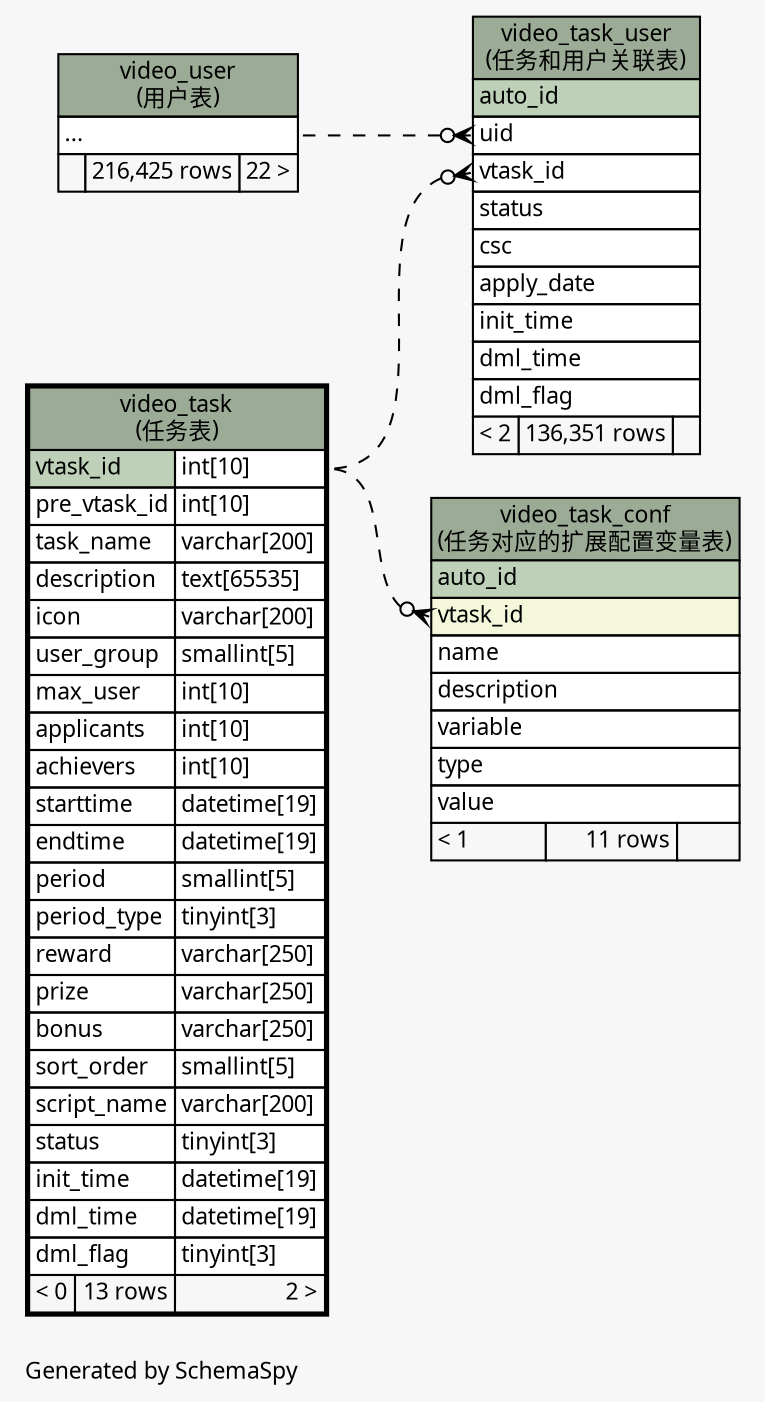 // dot 2.26.0 on Linux 2.6.32-504.3.3.el6.x86_64
// SchemaSpy rev Unknown
digraph "impliedTwoDegreesRelationshipsDiagram" {
  graph [
    rankdir="RL"
    bgcolor="#f7f7f7"
    label="\nGenerated by SchemaSpy"
    labeljust="l"
    nodesep="0.18"
    ranksep="0.46"
    fontname="Microsoft YaHei"
    fontsize="11"
  ];
  node [
    fontname="Microsoft YaHei"
    fontsize="11"
    shape="plaintext"
  ];
  edge [
    arrowsize="0.8"
  ];
  "video_task_conf":"vtask_id":w -> "video_task":"vtask_id.type":e [arrowhead=none dir=back arrowtail=crowodot style=dashed];
  "video_task_user":"uid":w -> "video_user":"elipses":e [arrowhead=none dir=back arrowtail=crowodot style=dashed];
  "video_task_user":"vtask_id":w -> "video_task":"vtask_id.type":e [arrowhead=none dir=back arrowtail=crowodot style=dashed];
  "video_task" [
    label=<
    <TABLE BORDER="2" CELLBORDER="1" CELLSPACING="0" BGCOLOR="#ffffff">
      <TR><TD COLSPAN="3" BGCOLOR="#9bab96" ALIGN="CENTER">video_task<br/>(任务表)</TD></TR>
      <TR><TD PORT="vtask_id" COLSPAN="2" BGCOLOR="#bed1b8" ALIGN="LEFT">vtask_id</TD><TD PORT="vtask_id.type" ALIGN="LEFT">int[10]</TD></TR>
      <TR><TD PORT="pre_vtask_id" COLSPAN="2" ALIGN="LEFT">pre_vtask_id</TD><TD PORT="pre_vtask_id.type" ALIGN="LEFT">int[10]</TD></TR>
      <TR><TD PORT="task_name" COLSPAN="2" ALIGN="LEFT">task_name</TD><TD PORT="task_name.type" ALIGN="LEFT">varchar[200]</TD></TR>
      <TR><TD PORT="description" COLSPAN="2" ALIGN="LEFT">description</TD><TD PORT="description.type" ALIGN="LEFT">text[65535]</TD></TR>
      <TR><TD PORT="icon" COLSPAN="2" ALIGN="LEFT">icon</TD><TD PORT="icon.type" ALIGN="LEFT">varchar[200]</TD></TR>
      <TR><TD PORT="user_group" COLSPAN="2" ALIGN="LEFT">user_group</TD><TD PORT="user_group.type" ALIGN="LEFT">smallint[5]</TD></TR>
      <TR><TD PORT="max_user" COLSPAN="2" ALIGN="LEFT">max_user</TD><TD PORT="max_user.type" ALIGN="LEFT">int[10]</TD></TR>
      <TR><TD PORT="applicants" COLSPAN="2" ALIGN="LEFT">applicants</TD><TD PORT="applicants.type" ALIGN="LEFT">int[10]</TD></TR>
      <TR><TD PORT="achievers" COLSPAN="2" ALIGN="LEFT">achievers</TD><TD PORT="achievers.type" ALIGN="LEFT">int[10]</TD></TR>
      <TR><TD PORT="starttime" COLSPAN="2" ALIGN="LEFT">starttime</TD><TD PORT="starttime.type" ALIGN="LEFT">datetime[19]</TD></TR>
      <TR><TD PORT="endtime" COLSPAN="2" ALIGN="LEFT">endtime</TD><TD PORT="endtime.type" ALIGN="LEFT">datetime[19]</TD></TR>
      <TR><TD PORT="period" COLSPAN="2" ALIGN="LEFT">period</TD><TD PORT="period.type" ALIGN="LEFT">smallint[5]</TD></TR>
      <TR><TD PORT="period_type" COLSPAN="2" ALIGN="LEFT">period_type</TD><TD PORT="period_type.type" ALIGN="LEFT">tinyint[3]</TD></TR>
      <TR><TD PORT="reward" COLSPAN="2" ALIGN="LEFT">reward</TD><TD PORT="reward.type" ALIGN="LEFT">varchar[250]</TD></TR>
      <TR><TD PORT="prize" COLSPAN="2" ALIGN="LEFT">prize</TD><TD PORT="prize.type" ALIGN="LEFT">varchar[250]</TD></TR>
      <TR><TD PORT="bonus" COLSPAN="2" ALIGN="LEFT">bonus</TD><TD PORT="bonus.type" ALIGN="LEFT">varchar[250]</TD></TR>
      <TR><TD PORT="sort_order" COLSPAN="2" ALIGN="LEFT">sort_order</TD><TD PORT="sort_order.type" ALIGN="LEFT">smallint[5]</TD></TR>
      <TR><TD PORT="script_name" COLSPAN="2" ALIGN="LEFT">script_name</TD><TD PORT="script_name.type" ALIGN="LEFT">varchar[200]</TD></TR>
      <TR><TD PORT="status" COLSPAN="2" ALIGN="LEFT">status</TD><TD PORT="status.type" ALIGN="LEFT">tinyint[3]</TD></TR>
      <TR><TD PORT="init_time" COLSPAN="2" ALIGN="LEFT">init_time</TD><TD PORT="init_time.type" ALIGN="LEFT">datetime[19]</TD></TR>
      <TR><TD PORT="dml_time" COLSPAN="2" ALIGN="LEFT">dml_time</TD><TD PORT="dml_time.type" ALIGN="LEFT">datetime[19]</TD></TR>
      <TR><TD PORT="dml_flag" COLSPAN="2" ALIGN="LEFT">dml_flag</TD><TD PORT="dml_flag.type" ALIGN="LEFT">tinyint[3]</TD></TR>
      <TR><TD ALIGN="LEFT" BGCOLOR="#f7f7f7">&lt; 0</TD><TD ALIGN="RIGHT" BGCOLOR="#f7f7f7">13 rows</TD><TD ALIGN="RIGHT" BGCOLOR="#f7f7f7">2 &gt;</TD></TR>
    </TABLE>>
    URL="video_task.html"
    tooltip="video_task"
  ];
  "video_task_conf" [
    label=<
    <TABLE BORDER="0" CELLBORDER="1" CELLSPACING="0" BGCOLOR="#ffffff">
      <TR><TD COLSPAN="3" BGCOLOR="#9bab96" ALIGN="CENTER">video_task_conf<br/>(任务对应的扩展配置变量表)</TD></TR>
      <TR><TD PORT="auto_id" COLSPAN="3" BGCOLOR="#bed1b8" ALIGN="LEFT">auto_id</TD></TR>
      <TR><TD PORT="vtask_id" COLSPAN="3" BGCOLOR="#f4f7da" ALIGN="LEFT">vtask_id</TD></TR>
      <TR><TD PORT="name" COLSPAN="3" ALIGN="LEFT">name</TD></TR>
      <TR><TD PORT="description" COLSPAN="3" ALIGN="LEFT">description</TD></TR>
      <TR><TD PORT="variable" COLSPAN="3" ALIGN="LEFT">variable</TD></TR>
      <TR><TD PORT="type" COLSPAN="3" ALIGN="LEFT">type</TD></TR>
      <TR><TD PORT="value" COLSPAN="3" ALIGN="LEFT">value</TD></TR>
      <TR><TD ALIGN="LEFT" BGCOLOR="#f7f7f7">&lt; 1</TD><TD ALIGN="RIGHT" BGCOLOR="#f7f7f7">11 rows</TD><TD ALIGN="RIGHT" BGCOLOR="#f7f7f7">  </TD></TR>
    </TABLE>>
    URL="video_task_conf.html"
    tooltip="video_task_conf"
  ];
  "video_task_user" [
    label=<
    <TABLE BORDER="0" CELLBORDER="1" CELLSPACING="0" BGCOLOR="#ffffff">
      <TR><TD COLSPAN="3" BGCOLOR="#9bab96" ALIGN="CENTER">video_task_user<br/>(任务和用户关联表)</TD></TR>
      <TR><TD PORT="auto_id" COLSPAN="3" BGCOLOR="#bed1b8" ALIGN="LEFT">auto_id</TD></TR>
      <TR><TD PORT="uid" COLSPAN="3" ALIGN="LEFT">uid</TD></TR>
      <TR><TD PORT="vtask_id" COLSPAN="3" ALIGN="LEFT">vtask_id</TD></TR>
      <TR><TD PORT="status" COLSPAN="3" ALIGN="LEFT">status</TD></TR>
      <TR><TD PORT="csc" COLSPAN="3" ALIGN="LEFT">csc</TD></TR>
      <TR><TD PORT="apply_date" COLSPAN="3" ALIGN="LEFT">apply_date</TD></TR>
      <TR><TD PORT="init_time" COLSPAN="3" ALIGN="LEFT">init_time</TD></TR>
      <TR><TD PORT="dml_time" COLSPAN="3" ALIGN="LEFT">dml_time</TD></TR>
      <TR><TD PORT="dml_flag" COLSPAN="3" ALIGN="LEFT">dml_flag</TD></TR>
      <TR><TD ALIGN="LEFT" BGCOLOR="#f7f7f7">&lt; 2</TD><TD ALIGN="RIGHT" BGCOLOR="#f7f7f7">136,351 rows</TD><TD ALIGN="RIGHT" BGCOLOR="#f7f7f7">  </TD></TR>
    </TABLE>>
    URL="video_task_user.html"
    tooltip="video_task_user"
  ];
  "video_user" [
    label=<
    <TABLE BORDER="0" CELLBORDER="1" CELLSPACING="0" BGCOLOR="#ffffff">
      <TR><TD COLSPAN="3" BGCOLOR="#9bab96" ALIGN="CENTER">video_user<br/>(用户表)</TD></TR>
      <TR><TD PORT="elipses" COLSPAN="3" ALIGN="LEFT">...</TD></TR>
      <TR><TD ALIGN="LEFT" BGCOLOR="#f7f7f7">  </TD><TD ALIGN="RIGHT" BGCOLOR="#f7f7f7">216,425 rows</TD><TD ALIGN="RIGHT" BGCOLOR="#f7f7f7">22 &gt;</TD></TR>
    </TABLE>>
    URL="video_user.html"
    tooltip="video_user"
  ];
}
